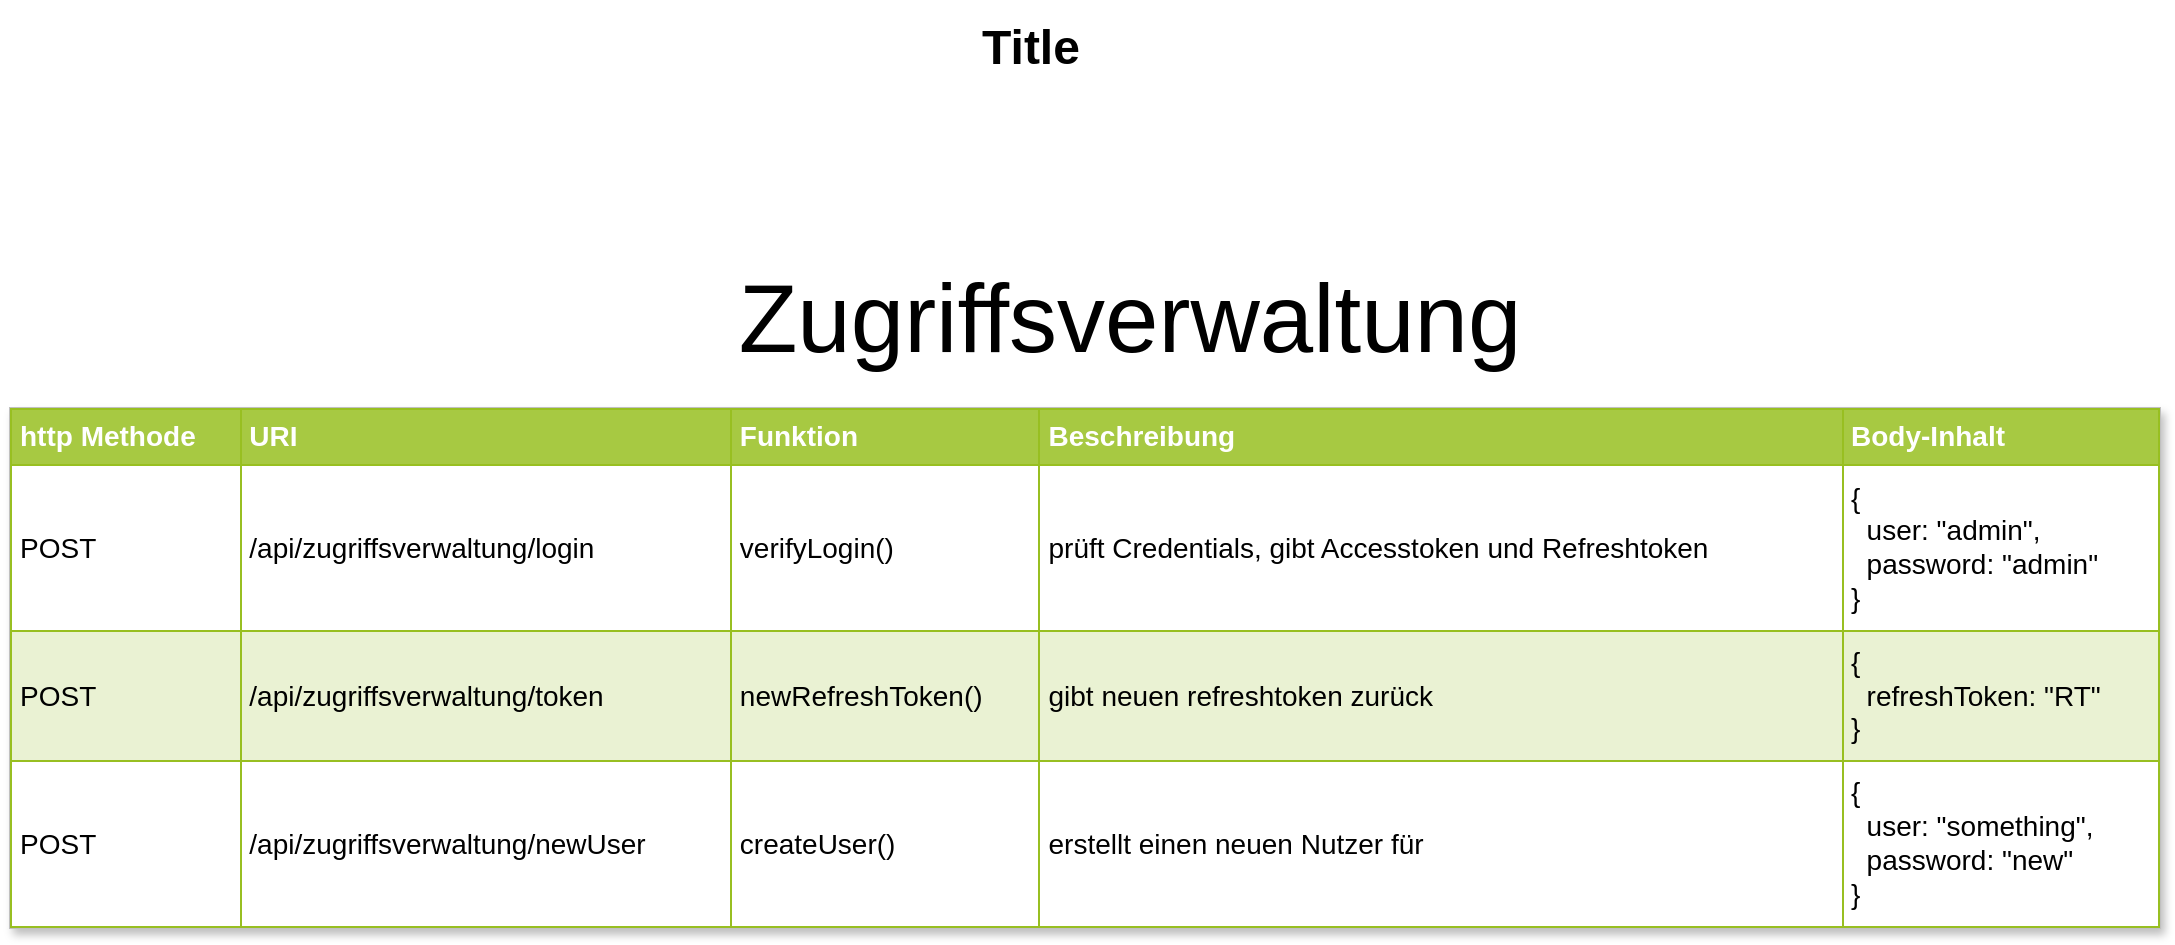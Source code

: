 <mxfile version="14.2.6" type="github"><diagram name="Page-1" id="bd83a815-5ea8-2e97-e5ec-87c9f400f2fa"><mxGraphModel dx="1422" dy="791" grid="1" gridSize="10" guides="1" tooltips="1" connect="1" arrows="1" fold="1" page="1" pageScale="1.5" pageWidth="1169" pageHeight="826" background="#ffffff" math="0" shadow="0"><root><mxCell id="0" style=";html=1;"/><mxCell id="1" style=";html=1;" parent="0"/><mxCell id="1516e18e63f93b96-1" value="&lt;table style=&quot;width: 100% ; height: 100% ; border-collapse: collapse&quot; width=&quot;100%&quot; cellpadding=&quot;4&quot; border=&quot;1&quot;&gt;&lt;tbody&gt;&lt;tr style=&quot;background-color: #a7c942 ; color: #ffffff ; border: 1px solid #98bf21&quot;&gt;&lt;th&gt;http Methode&lt;/th&gt;&lt;th&gt;URI&lt;br&gt;&lt;/th&gt;&lt;th&gt;Funktion&lt;/th&gt;&lt;th&gt;Beschreibung&lt;/th&gt;&lt;td&gt;&lt;b&gt;Body-Inhalt&lt;/b&gt;&lt;br&gt;&lt;/td&gt;&lt;/tr&gt;&lt;tr style=&quot;border: 1px solid #98bf21&quot;&gt;&lt;td&gt;POST&lt;br&gt;&lt;/td&gt;&lt;td&gt;/api/zugriffsverwaltung/login&lt;br&gt;&lt;/td&gt;&lt;td&gt;verifyLogin()&lt;br&gt;&lt;/td&gt;&lt;td&gt;prüft Credentials, gibt Accesstoken und Refreshtoken&lt;br&gt;&lt;/td&gt;&lt;td&gt;{&lt;br&gt;&amp;nbsp; user: &quot;admin&quot;,&lt;br&gt;&amp;nbsp; password: &quot;admin&quot;&lt;br&gt;}&lt;br&gt;&lt;/td&gt;&lt;/tr&gt;&lt;tr style=&quot;background-color: #eaf2d3 ; border: 1px solid #98bf21&quot;&gt;&lt;td&gt;POST&lt;br&gt;&lt;/td&gt;&lt;td&gt;/api/zugriffsverwaltung/token&lt;/td&gt;&lt;td&gt;newRefreshToken()&lt;br&gt;&lt;/td&gt;&lt;td&gt;gibt neuen refreshtoken zurück&lt;br&gt;&lt;/td&gt;&lt;td&gt;{&lt;br&gt;&amp;nbsp; refreshToken: &quot;RT&quot;&lt;br&gt;}&lt;/td&gt;&lt;/tr&gt;&lt;tr style=&quot;border: 1px solid #98bf21&quot;&gt;&lt;td&gt;POST&lt;br&gt;&lt;/td&gt;&lt;td&gt;/api/zugriffsverwaltung/newUser&lt;/td&gt;&lt;td&gt;createUser()&lt;br&gt;&lt;/td&gt;&lt;td&gt;erstellt einen neuen Nutzer für&lt;br&gt;&lt;/td&gt;&lt;td&gt;{&lt;br&gt;&amp;nbsp; user: &quot;something&quot;,&lt;br&gt;&amp;nbsp; password: &quot;new&quot;&lt;br&gt;}&lt;/td&gt;&lt;/tr&gt;&lt;/tbody&gt;&lt;/table&gt;" style="text;html=1;strokeColor=#c0c0c0;fillColor=#ffffff;overflow=fill;rounded=0;shadow=1;fontSize=14;fontColor=#000000;" parent="1" vertex="1"><mxGeometry x="180" y="270" width="1075" height="260" as="geometry"/></mxCell><mxCell id="1516e18e63f93b96-3" value="Title" style="text;strokeColor=none;fillColor=none;html=1;fontSize=24;fontStyle=1;verticalAlign=middle;align=center;rounded=0;shadow=1;" parent="1" vertex="1"><mxGeometry x="300" y="70" width="780" height="40" as="geometry"/></mxCell><mxCell id="fNutxt6jnyIekaHuC7iD-2" value="&lt;font style=&quot;font-size: 48px&quot;&gt;Zugriffsverwaltung&lt;/font&gt;" style="text;html=1;strokeColor=none;fillColor=none;align=center;verticalAlign=middle;whiteSpace=wrap;rounded=0;" vertex="1" parent="1"><mxGeometry x="660" y="210" width="160" height="30" as="geometry"/></mxCell></root></mxGraphModel></diagram></mxfile>